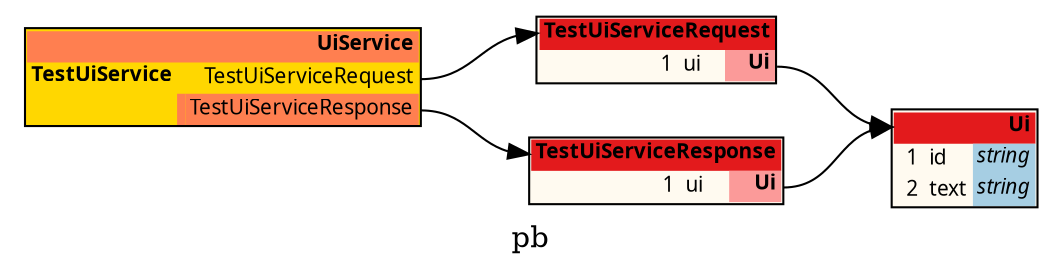/*
	do not edit:
	auto-generated by github.com/seamia/protodot
*/
digraph protodot {

	/* package:   pb */
	/* source:    ui.proto */
	/* selection:  */

	rankdir=LR;
	label="pb";
	tooltip="pb";
	bgcolor="transparent"

	node [
		shape=plaintext
		fontsize=10
		fontname="Ubuntu"
	];


	/* ------ nodes ------ */

	/* ------ leaving the root package unwrapped ------ */
	Node_Ja_104	[shape=plaintext tooltip="pb.TestUiServiceResponse" label=<<TABLE BORDER="1" CELLBORDER="0" CELLSPACING="0" BGCOLOR="#fffaf0"><TR><TD COLSPAN="4" PORT="header" BGCOLOR="#e31a1c" ALIGN="right"><b>TestUiServiceResponse</b></TD></TR><TR><TD ALIGN="right"></TD><TD ALIGN="right">1</TD><TD ALIGN="left">ui</TD><TD BGCOLOR="#fb9a99" PORT="poui" ALIGN="right"><b>Ui</b></TD></TR></TABLE>>];
	Node_Ja_100	[shape=plaintext tooltip="pb.Ui" label=<<TABLE BORDER="1" CELLBORDER="0" CELLSPACING="0" BGCOLOR="#fffaf0"><TR><TD COLSPAN="4" PORT="header" BGCOLOR="#e31a1c" ALIGN="right"><b>Ui</b></TD></TR><TR><TD ALIGN="right"></TD><TD ALIGN="right">1</TD><TD ALIGN="left">id</TD><TD BGCOLOR="#a6cee3" PORT="poid" ALIGN="right" TITLE="string"><i>string</i></TD></TR><TR><TD ALIGN="right"></TD><TD ALIGN="right">2</TD><TD ALIGN="left">text</TD><TD BGCOLOR="#a6cee3" PORT="potext" ALIGN="right" TITLE="string"><i>string</i></TD></TR></TABLE>>];
	
	Node_Ja_101	[shape=plaintext tooltip="UiService" label=<<TABLE BORDER="1" CELLBORDER="0" CELLSPACING="0" BGCOLOR="#ffd700"><TR><TD COLSPAN="3" PORT="header" BGCOLOR="#ff7f50" ALIGN="right"><b>UiService</b></TD></TR><TR><TD ALIGN="left"><b>TestUiService</b></TD><TD></TD><TD PORT="poTestUiService_request" ALIGN="right">TestUiServiceRequest</TD></TR><TR style="border-bottom: 1px solid red"><TD></TD><TD BGCOLOR="#ff7f50"></TD><TD PORT="poTestUiService_response" ALIGN="right" BGCOLOR="#ff7f50">TestUiServiceResponse</TD></TR></TABLE>>];
	Node_Ja_103	[shape=plaintext tooltip="pb.TestUiServiceRequest" label=<<TABLE BORDER="1" CELLBORDER="0" CELLSPACING="0" BGCOLOR="#fffaf0"><TR><TD COLSPAN="4" PORT="header" BGCOLOR="#e31a1c" ALIGN="right"><b>TestUiServiceRequest</b></TD></TR><TR><TD ALIGN="right"></TD><TD ALIGN="right">1</TD><TD ALIGN="left">ui</TD><TD BGCOLOR="#fb9a99" PORT="poui" ALIGN="right"><b>Ui</b></TD></TR></TABLE>>];

	/* ------ connections ------ */
	Node_Ja_101:poTestUiService_request:e	-> Node_Ja_103:header [color="#000000" tooltip="Ja_101 --> Ja_103"];
	Node_Ja_101:poTestUiService_response:e	-> Node_Ja_104:header [color="#000000" tooltip="Ja_101 --> Ja_104"];
	Node_Ja_103:poui:e	-> Node_Ja_100:header [color="#000000" tooltip="Ja_103 --> Ja_100"];
	Node_Ja_104:poui:e	-> Node_Ja_100:header [color="#000000" tooltip="Ja_104 --> Ja_100"];

	/* generated by github.com/seamia/protodot on Friday, 29-Apr-22 04:22:52 +07 */
}
